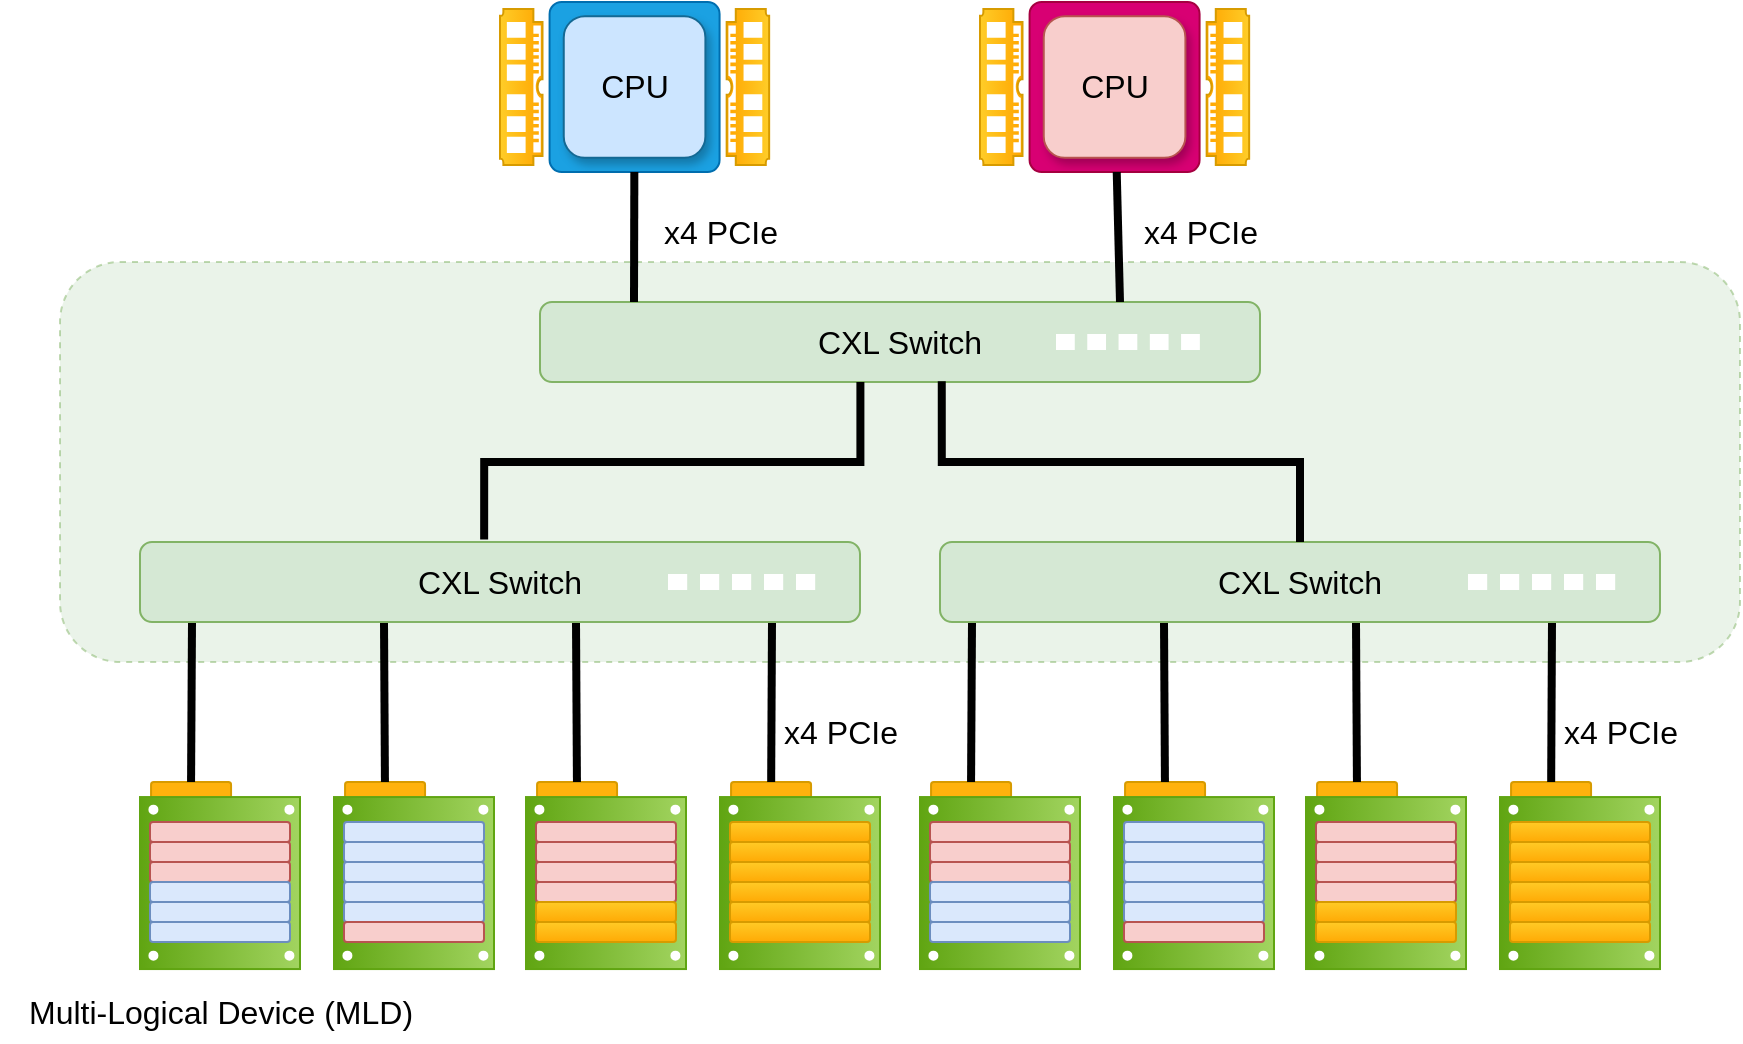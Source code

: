 <mxfile version="24.2.2" type="github">
  <diagram name="Page-1" id="A8W0ZlJkRZm1EOQpJBz_">
    <mxGraphModel dx="1209" dy="807" grid="1" gridSize="10" guides="1" tooltips="1" connect="1" arrows="1" fold="1" page="1" pageScale="1" pageWidth="850" pageHeight="1100" math="0" shadow="0">
      <root>
        <mxCell id="0" />
        <mxCell id="1" parent="0" />
        <mxCell id="VBqdkLWTMI1Qyz4IS_f9-249" value="" style="rounded=1;whiteSpace=wrap;html=1;fillColor=#d5e8d4;strokeColor=#82b366;opacity=50;dashed=1;fontSize=16;" vertex="1" parent="1">
          <mxGeometry x="120" y="220" width="840" height="200" as="geometry" />
        </mxCell>
        <mxCell id="uq200lhuQBNym-ZLv9r4-198" value="x4 PCIe" style="text;html=1;align=center;verticalAlign=middle;resizable=0;points=[];autosize=1;strokeColor=none;fillColor=none;fontFamily=Helvetica;fontSize=16;fontColor=default;labelBackgroundColor=default;" parent="1" vertex="1">
          <mxGeometry x="410.0" y="190" width="80" height="30" as="geometry" />
        </mxCell>
        <mxCell id="siB9gwOaP5ev9PkQdLU9-36" value="" style="group;fontSize=16;" parent="1" vertex="1" connectable="0">
          <mxGeometry x="360" y="240" width="360" height="40" as="geometry" />
        </mxCell>
        <mxCell id="siB9gwOaP5ev9PkQdLU9-27" value="CXL Switch" style="rounded=1;whiteSpace=wrap;html=1;fillColor=#d5e8d4;strokeColor=#82b366;fontSize=16;" parent="siB9gwOaP5ev9PkQdLU9-36" vertex="1">
          <mxGeometry width="360" height="40" as="geometry" />
        </mxCell>
        <mxCell id="siB9gwOaP5ev9PkQdLU9-28" value="" style="rounded=0;whiteSpace=wrap;html=1;strokeColor=none;fontSize=16;" parent="siB9gwOaP5ev9PkQdLU9-36" vertex="1">
          <mxGeometry x="258" y="16" width="9.382" height="8" as="geometry" />
        </mxCell>
        <mxCell id="siB9gwOaP5ev9PkQdLU9-32" value="" style="rounded=0;whiteSpace=wrap;html=1;strokeColor=none;fontSize=16;" parent="siB9gwOaP5ev9PkQdLU9-36" vertex="1">
          <mxGeometry x="273.636" y="16" width="9.382" height="8" as="geometry" />
        </mxCell>
        <mxCell id="siB9gwOaP5ev9PkQdLU9-33" value="" style="rounded=0;whiteSpace=wrap;html=1;strokeColor=none;fontSize=16;" parent="siB9gwOaP5ev9PkQdLU9-36" vertex="1">
          <mxGeometry x="289.273" y="16" width="9.382" height="8" as="geometry" />
        </mxCell>
        <mxCell id="siB9gwOaP5ev9PkQdLU9-34" value="" style="rounded=0;whiteSpace=wrap;html=1;strokeColor=none;fontSize=16;" parent="siB9gwOaP5ev9PkQdLU9-36" vertex="1">
          <mxGeometry x="304.909" y="16" width="9.382" height="8" as="geometry" />
        </mxCell>
        <mxCell id="siB9gwOaP5ev9PkQdLU9-35" value="" style="rounded=0;whiteSpace=wrap;html=1;strokeColor=none;fontSize=16;" parent="siB9gwOaP5ev9PkQdLU9-36" vertex="1">
          <mxGeometry x="320.545" y="16" width="9.382" height="8" as="geometry" />
        </mxCell>
        <mxCell id="siB9gwOaP5ev9PkQdLU9-102" value="" style="group;fontSize=16;" parent="1" vertex="1" connectable="0">
          <mxGeometry x="340" y="90" width="134.58" height="85" as="geometry" />
        </mxCell>
        <mxCell id="uq200lhuQBNym-ZLv9r4-11" value="" style="group;fillColor=default;gradientColor=none;strokeColor=none;fontSize=16;" parent="siB9gwOaP5ev9PkQdLU9-102" connectable="0" vertex="1">
          <mxGeometry x="24.791" width="84.998" height="85" as="geometry" />
        </mxCell>
        <mxCell id="uq200lhuQBNym-ZLv9r4-2" value="" style="rounded=1;whiteSpace=wrap;html=1;arcSize=7;fillColor=#1ba1e2;strokeColor=#006EAF;fontColor=#ffffff;fontSize=16;" parent="uq200lhuQBNym-ZLv9r4-11" vertex="1">
          <mxGeometry width="84.998" height="85" as="geometry" />
        </mxCell>
        <mxCell id="uq200lhuQBNym-ZLv9r4-3" value="CPU" style="rounded=1;whiteSpace=wrap;html=1;fillColor=#cce5ff;strokeColor=#146994;shadow=1;fontSize=16;" parent="uq200lhuQBNym-ZLv9r4-11" vertex="1">
          <mxGeometry x="7.083" y="7.083" width="70.832" height="70.833" as="geometry" />
        </mxCell>
        <mxCell id="uq200lhuQBNym-ZLv9r4-13" value="" style="pointerEvents=1;shadow=0;dashed=0;html=1;strokeColor=#d79b00;fillColor=#ffcd28;labelPosition=center;verticalLabelPosition=bottom;verticalAlign=top;align=center;outlineConnect=0;shape=mxgraph.veeam.ram;fillStyle=auto;direction=north;gradientColor=#ffa500;fontSize=16;" parent="siB9gwOaP5ev9PkQdLU9-102" vertex="1">
          <mxGeometry y="3.542" width="21.249" height="77.917" as="geometry" />
        </mxCell>
        <mxCell id="uq200lhuQBNym-ZLv9r4-48" value="" style="pointerEvents=1;shadow=0;dashed=0;html=1;strokeColor=#d79b00;fillColor=#ffcd28;labelPosition=center;verticalLabelPosition=bottom;verticalAlign=top;align=center;outlineConnect=0;shape=mxgraph.veeam.ram;fillStyle=auto;direction=south;gradientColor=#ffa500;flipV=1;fontSize=16;" parent="siB9gwOaP5ev9PkQdLU9-102" vertex="1">
          <mxGeometry x="113.331" y="3.542" width="21.249" height="77.917" as="geometry" />
        </mxCell>
        <mxCell id="siB9gwOaP5ev9PkQdLU9-103" value="x4 PCIe" style="text;html=1;align=center;verticalAlign=middle;resizable=0;points=[];autosize=1;strokeColor=none;fillColor=none;fontFamily=Helvetica;fontSize=16;fontColor=default;labelBackgroundColor=default;" parent="1" vertex="1">
          <mxGeometry x="650" y="190" width="80" height="30" as="geometry" />
        </mxCell>
        <mxCell id="siB9gwOaP5ev9PkQdLU9-106" value="" style="group;fontSize=16;" parent="1" vertex="1" connectable="0">
          <mxGeometry x="580" y="90" width="134.58" height="85" as="geometry" />
        </mxCell>
        <mxCell id="siB9gwOaP5ev9PkQdLU9-107" value="" style="group;fillColor=default;gradientColor=none;strokeColor=none;fontSize=16;" parent="siB9gwOaP5ev9PkQdLU9-106" connectable="0" vertex="1">
          <mxGeometry x="24.791" width="84.998" height="85" as="geometry" />
        </mxCell>
        <mxCell id="siB9gwOaP5ev9PkQdLU9-108" value="" style="rounded=1;whiteSpace=wrap;html=1;arcSize=7;fillColor=#d80073;strokeColor=#A50040;fontColor=#ffffff;fontSize=16;" parent="siB9gwOaP5ev9PkQdLU9-107" vertex="1">
          <mxGeometry width="84.998" height="85" as="geometry" />
        </mxCell>
        <mxCell id="siB9gwOaP5ev9PkQdLU9-109" value="CPU" style="rounded=1;whiteSpace=wrap;html=1;fillColor=#f8cecc;strokeColor=#b85450;shadow=1;fontSize=16;" parent="siB9gwOaP5ev9PkQdLU9-107" vertex="1">
          <mxGeometry x="7.083" y="7.083" width="70.832" height="70.833" as="geometry" />
        </mxCell>
        <mxCell id="siB9gwOaP5ev9PkQdLU9-110" value="" style="pointerEvents=1;shadow=0;dashed=0;html=1;strokeColor=#d79b00;fillColor=#ffcd28;labelPosition=center;verticalLabelPosition=bottom;verticalAlign=top;align=center;outlineConnect=0;shape=mxgraph.veeam.ram;fillStyle=auto;direction=north;gradientColor=#ffa500;fontSize=16;" parent="siB9gwOaP5ev9PkQdLU9-106" vertex="1">
          <mxGeometry y="3.542" width="21.249" height="77.917" as="geometry" />
        </mxCell>
        <mxCell id="siB9gwOaP5ev9PkQdLU9-111" value="" style="pointerEvents=1;shadow=0;dashed=0;html=1;strokeColor=#d79b00;fillColor=#ffcd28;labelPosition=center;verticalLabelPosition=bottom;verticalAlign=top;align=center;outlineConnect=0;shape=mxgraph.veeam.ram;fillStyle=auto;direction=south;gradientColor=#ffa500;flipV=1;fontSize=16;" parent="siB9gwOaP5ev9PkQdLU9-106" vertex="1">
          <mxGeometry x="113.331" y="3.542" width="21.249" height="77.917" as="geometry" />
        </mxCell>
        <mxCell id="j0kA9mQv0XeUaCMalJ7W-1" style="rounded=0;orthogonalLoop=1;jettySize=auto;html=1;endArrow=none;endFill=0;strokeWidth=4;fontSize=16;" parent="1" source="uq200lhuQBNym-ZLv9r4-2" edge="1">
          <mxGeometry relative="1" as="geometry">
            <mxPoint x="407" y="240" as="targetPoint" />
          </mxGeometry>
        </mxCell>
        <mxCell id="j0kA9mQv0XeUaCMalJ7W-2" style="rounded=0;orthogonalLoop=1;jettySize=auto;html=1;strokeColor=default;strokeWidth=4;align=center;verticalAlign=middle;fontFamily=Helvetica;fontSize=16;fontColor=default;labelBackgroundColor=default;endArrow=none;endFill=0;" parent="1" source="siB9gwOaP5ev9PkQdLU9-108" edge="1">
          <mxGeometry relative="1" as="geometry">
            <mxPoint x="650" y="240" as="targetPoint" />
          </mxGeometry>
        </mxCell>
        <mxCell id="VBqdkLWTMI1Qyz4IS_f9-118" value="" style="group;fontSize=16;" connectable="0" vertex="1" parent="1">
          <mxGeometry x="353.0" y="479.999" width="80" height="93.531" as="geometry" />
        </mxCell>
        <mxCell id="VBqdkLWTMI1Qyz4IS_f9-119" value="" style="rounded=1;whiteSpace=wrap;html=1;direction=south;fillColor=#ffb20d;arcSize=7;strokeColor=#d79b00;rotation=90;fontSize=16;" vertex="1" parent="VBqdkLWTMI1Qyz4IS_f9-118">
          <mxGeometry x="15.71" y="-10.179" width="19.641" height="40" as="geometry" />
        </mxCell>
        <mxCell id="VBqdkLWTMI1Qyz4IS_f9-120" value="" style="rounded=0;whiteSpace=wrap;html=1;strokeWidth=1;fillColor=#a2d460;strokeColor=#60a512;fontSize=16;gradientColor=#60a512;rotation=90;" vertex="1" parent="VBqdkLWTMI1Qyz4IS_f9-118">
          <mxGeometry x="-3.0" y="10.531" width="86" height="80" as="geometry" />
        </mxCell>
        <mxCell id="VBqdkLWTMI1Qyz4IS_f9-121" value="" style="ellipse;whiteSpace=wrap;html=1;aspect=fixed;strokeWidth=3;shadow=0;strokeColor=#ffffff;rotation=90;fontSize=16;" vertex="1" parent="VBqdkLWTMI1Qyz4IS_f9-118">
          <mxGeometry x="73.71" y="12.821" width="2" height="2" as="geometry" />
        </mxCell>
        <mxCell id="VBqdkLWTMI1Qyz4IS_f9-122" value="" style="ellipse;whiteSpace=wrap;html=1;aspect=fixed;strokeWidth=3;shadow=0;strokeColor=#ffffff;rotation=90;fontSize=16;" vertex="1" parent="VBqdkLWTMI1Qyz4IS_f9-118">
          <mxGeometry x="73.71" y="85.821" width="2" height="2" as="geometry" />
        </mxCell>
        <mxCell id="VBqdkLWTMI1Qyz4IS_f9-123" value="" style="ellipse;whiteSpace=wrap;html=1;aspect=fixed;strokeWidth=3;shadow=0;strokeColor=#ffffff;rotation=90;fontSize=16;" vertex="1" parent="VBqdkLWTMI1Qyz4IS_f9-118">
          <mxGeometry x="5.71" y="12.821" width="2" height="2" as="geometry" />
        </mxCell>
        <mxCell id="VBqdkLWTMI1Qyz4IS_f9-124" value="" style="ellipse;whiteSpace=wrap;html=1;aspect=fixed;strokeWidth=3;shadow=0;strokeColor=#ffffff;rotation=90;fontSize=16;" vertex="1" parent="VBqdkLWTMI1Qyz4IS_f9-118">
          <mxGeometry x="5.71" y="85.821" width="2" height="2" as="geometry" />
        </mxCell>
        <mxCell id="VBqdkLWTMI1Qyz4IS_f9-125" value="" style="rounded=1;whiteSpace=wrap;html=1;fillColor=#f8cecc;strokeColor=#b85450;fontSize=16;" vertex="1" parent="VBqdkLWTMI1Qyz4IS_f9-118">
          <mxGeometry x="5" y="20" width="70" height="10" as="geometry" />
        </mxCell>
        <mxCell id="VBqdkLWTMI1Qyz4IS_f9-126" value="" style="rounded=1;whiteSpace=wrap;html=1;fillColor=#f8cecc;strokeColor=#b85450;fontSize=16;" vertex="1" parent="VBqdkLWTMI1Qyz4IS_f9-118">
          <mxGeometry x="5" y="30" width="70" height="10" as="geometry" />
        </mxCell>
        <mxCell id="VBqdkLWTMI1Qyz4IS_f9-127" value="" style="rounded=1;whiteSpace=wrap;html=1;fillColor=#f8cecc;strokeColor=#b85450;fontSize=16;" vertex="1" parent="VBqdkLWTMI1Qyz4IS_f9-118">
          <mxGeometry x="5" y="40" width="70" height="10" as="geometry" />
        </mxCell>
        <mxCell id="VBqdkLWTMI1Qyz4IS_f9-128" value="" style="rounded=1;whiteSpace=wrap;html=1;fillColor=#f8cecc;strokeColor=#b85450;fontSize=16;" vertex="1" parent="VBqdkLWTMI1Qyz4IS_f9-118">
          <mxGeometry x="5" y="50" width="70" height="10" as="geometry" />
        </mxCell>
        <mxCell id="VBqdkLWTMI1Qyz4IS_f9-129" value="" style="rounded=1;whiteSpace=wrap;html=1;gradientColor=#ffaa05;fillColor=#ffcb26;strokeColor=#d79b00;fontSize=16;" vertex="1" parent="VBqdkLWTMI1Qyz4IS_f9-118">
          <mxGeometry x="5" y="60" width="70" height="10" as="geometry" />
        </mxCell>
        <mxCell id="VBqdkLWTMI1Qyz4IS_f9-130" value="" style="rounded=1;whiteSpace=wrap;html=1;gradientColor=#ffaa05;fillColor=#ffcb26;strokeColor=#d79b00;fontSize=16;" vertex="1" parent="VBqdkLWTMI1Qyz4IS_f9-118">
          <mxGeometry x="5" y="70" width="70" height="10" as="geometry" />
        </mxCell>
        <mxCell id="VBqdkLWTMI1Qyz4IS_f9-131" value="" style="group;fontSize=16;" connectable="0" vertex="1" parent="1">
          <mxGeometry x="450" y="479.999" width="80" height="93.531" as="geometry" />
        </mxCell>
        <mxCell id="VBqdkLWTMI1Qyz4IS_f9-132" value="" style="rounded=1;whiteSpace=wrap;html=1;direction=south;fillColor=#ffb20d;arcSize=7;strokeColor=#d79b00;rotation=90;fontSize=16;" vertex="1" parent="VBqdkLWTMI1Qyz4IS_f9-131">
          <mxGeometry x="15.71" y="-10.179" width="19.641" height="40" as="geometry" />
        </mxCell>
        <mxCell id="VBqdkLWTMI1Qyz4IS_f9-133" value="" style="rounded=0;whiteSpace=wrap;html=1;strokeWidth=1;fillColor=#a2d460;strokeColor=#60a512;fontSize=16;gradientColor=#60a512;rotation=90;" vertex="1" parent="VBqdkLWTMI1Qyz4IS_f9-131">
          <mxGeometry x="-3.0" y="10.531" width="86" height="80" as="geometry" />
        </mxCell>
        <mxCell id="VBqdkLWTMI1Qyz4IS_f9-134" value="" style="ellipse;whiteSpace=wrap;html=1;aspect=fixed;strokeWidth=3;shadow=0;strokeColor=#ffffff;rotation=90;fontSize=16;" vertex="1" parent="VBqdkLWTMI1Qyz4IS_f9-131">
          <mxGeometry x="73.71" y="12.821" width="2" height="2" as="geometry" />
        </mxCell>
        <mxCell id="VBqdkLWTMI1Qyz4IS_f9-135" value="" style="ellipse;whiteSpace=wrap;html=1;aspect=fixed;strokeWidth=3;shadow=0;strokeColor=#ffffff;rotation=90;fontSize=16;" vertex="1" parent="VBqdkLWTMI1Qyz4IS_f9-131">
          <mxGeometry x="73.71" y="85.821" width="2" height="2" as="geometry" />
        </mxCell>
        <mxCell id="VBqdkLWTMI1Qyz4IS_f9-136" value="" style="ellipse;whiteSpace=wrap;html=1;aspect=fixed;strokeWidth=3;shadow=0;strokeColor=#ffffff;rotation=90;fontSize=16;" vertex="1" parent="VBqdkLWTMI1Qyz4IS_f9-131">
          <mxGeometry x="5.71" y="12.821" width="2" height="2" as="geometry" />
        </mxCell>
        <mxCell id="VBqdkLWTMI1Qyz4IS_f9-137" value="" style="ellipse;whiteSpace=wrap;html=1;aspect=fixed;strokeWidth=3;shadow=0;strokeColor=#ffffff;rotation=90;fontSize=16;" vertex="1" parent="VBqdkLWTMI1Qyz4IS_f9-131">
          <mxGeometry x="5.71" y="85.821" width="2" height="2" as="geometry" />
        </mxCell>
        <mxCell id="VBqdkLWTMI1Qyz4IS_f9-138" value="" style="rounded=1;whiteSpace=wrap;html=1;gradientColor=#ffaa05;fillColor=#ffcb26;strokeColor=#d79b00;fontSize=16;" vertex="1" parent="VBqdkLWTMI1Qyz4IS_f9-131">
          <mxGeometry x="5" y="20" width="70" height="10" as="geometry" />
        </mxCell>
        <mxCell id="VBqdkLWTMI1Qyz4IS_f9-139" value="" style="rounded=1;whiteSpace=wrap;html=1;gradientColor=#ffaa05;fillColor=#ffcb26;strokeColor=#d79b00;fontSize=16;" vertex="1" parent="VBqdkLWTMI1Qyz4IS_f9-131">
          <mxGeometry x="5" y="30" width="70" height="10" as="geometry" />
        </mxCell>
        <mxCell id="VBqdkLWTMI1Qyz4IS_f9-140" value="" style="rounded=1;whiteSpace=wrap;html=1;gradientColor=#ffaa05;fillColor=#ffcb26;strokeColor=#d79b00;fontSize=16;" vertex="1" parent="VBqdkLWTMI1Qyz4IS_f9-131">
          <mxGeometry x="5" y="40" width="70" height="10" as="geometry" />
        </mxCell>
        <mxCell id="VBqdkLWTMI1Qyz4IS_f9-141" value="" style="rounded=1;whiteSpace=wrap;html=1;gradientColor=#ffaa05;fillColor=#ffcb26;strokeColor=#d79b00;fontSize=16;" vertex="1" parent="VBqdkLWTMI1Qyz4IS_f9-131">
          <mxGeometry x="5" y="50" width="70" height="10" as="geometry" />
        </mxCell>
        <mxCell id="VBqdkLWTMI1Qyz4IS_f9-142" value="" style="rounded=1;whiteSpace=wrap;html=1;gradientColor=#ffaa05;fillColor=#ffcb26;strokeColor=#d79b00;fontSize=16;" vertex="1" parent="VBqdkLWTMI1Qyz4IS_f9-131">
          <mxGeometry x="5" y="60" width="70" height="10" as="geometry" />
        </mxCell>
        <mxCell id="VBqdkLWTMI1Qyz4IS_f9-143" value="" style="rounded=1;whiteSpace=wrap;html=1;gradientColor=#ffaa05;fillColor=#ffcb26;strokeColor=#d79b00;fontSize=16;" vertex="1" parent="VBqdkLWTMI1Qyz4IS_f9-131">
          <mxGeometry x="5" y="70" width="70" height="10" as="geometry" />
        </mxCell>
        <mxCell id="VBqdkLWTMI1Qyz4IS_f9-144" value="" style="group;fontSize=16;" connectable="0" vertex="1" parent="1">
          <mxGeometry x="160.0" y="479.999" width="80" height="93.531" as="geometry" />
        </mxCell>
        <mxCell id="VBqdkLWTMI1Qyz4IS_f9-145" value="" style="rounded=1;whiteSpace=wrap;html=1;direction=south;fillColor=#ffb20d;arcSize=7;strokeColor=#d79b00;rotation=90;fontSize=16;" vertex="1" parent="VBqdkLWTMI1Qyz4IS_f9-144">
          <mxGeometry x="15.71" y="-10.179" width="19.641" height="40" as="geometry" />
        </mxCell>
        <mxCell id="VBqdkLWTMI1Qyz4IS_f9-146" value="" style="rounded=0;whiteSpace=wrap;html=1;strokeWidth=1;fillColor=#a2d460;strokeColor=#60a512;fontSize=16;gradientColor=#60a512;rotation=90;" vertex="1" parent="VBqdkLWTMI1Qyz4IS_f9-144">
          <mxGeometry x="-3.0" y="10.531" width="86" height="80" as="geometry" />
        </mxCell>
        <mxCell id="VBqdkLWTMI1Qyz4IS_f9-147" value="" style="ellipse;whiteSpace=wrap;html=1;aspect=fixed;strokeWidth=3;shadow=0;strokeColor=#ffffff;rotation=90;fontSize=16;" vertex="1" parent="VBqdkLWTMI1Qyz4IS_f9-144">
          <mxGeometry x="73.71" y="12.821" width="2" height="2" as="geometry" />
        </mxCell>
        <mxCell id="VBqdkLWTMI1Qyz4IS_f9-148" value="" style="ellipse;whiteSpace=wrap;html=1;aspect=fixed;strokeWidth=3;shadow=0;strokeColor=#ffffff;rotation=90;fontSize=16;" vertex="1" parent="VBqdkLWTMI1Qyz4IS_f9-144">
          <mxGeometry x="73.71" y="85.821" width="2" height="2" as="geometry" />
        </mxCell>
        <mxCell id="VBqdkLWTMI1Qyz4IS_f9-149" value="" style="ellipse;whiteSpace=wrap;html=1;aspect=fixed;strokeWidth=3;shadow=0;strokeColor=#ffffff;rotation=90;fontSize=16;" vertex="1" parent="VBqdkLWTMI1Qyz4IS_f9-144">
          <mxGeometry x="5.71" y="12.821" width="2" height="2" as="geometry" />
        </mxCell>
        <mxCell id="VBqdkLWTMI1Qyz4IS_f9-150" value="" style="ellipse;whiteSpace=wrap;html=1;aspect=fixed;strokeWidth=3;shadow=0;strokeColor=#ffffff;rotation=90;fontSize=16;" vertex="1" parent="VBqdkLWTMI1Qyz4IS_f9-144">
          <mxGeometry x="5.71" y="85.821" width="2" height="2" as="geometry" />
        </mxCell>
        <mxCell id="VBqdkLWTMI1Qyz4IS_f9-151" value="" style="rounded=1;whiteSpace=wrap;html=1;fillColor=#f8cecc;strokeColor=#b85450;fontSize=16;" vertex="1" parent="VBqdkLWTMI1Qyz4IS_f9-144">
          <mxGeometry x="5" y="20" width="70" height="10" as="geometry" />
        </mxCell>
        <mxCell id="VBqdkLWTMI1Qyz4IS_f9-152" value="" style="rounded=1;whiteSpace=wrap;html=1;fillColor=#f8cecc;strokeColor=#b85450;fontSize=16;" vertex="1" parent="VBqdkLWTMI1Qyz4IS_f9-144">
          <mxGeometry x="5" y="30" width="70" height="10" as="geometry" />
        </mxCell>
        <mxCell id="VBqdkLWTMI1Qyz4IS_f9-153" value="" style="rounded=1;whiteSpace=wrap;html=1;fillColor=#f8cecc;strokeColor=#b85450;fontSize=16;" vertex="1" parent="VBqdkLWTMI1Qyz4IS_f9-144">
          <mxGeometry x="5" y="40" width="70" height="10" as="geometry" />
        </mxCell>
        <mxCell id="VBqdkLWTMI1Qyz4IS_f9-154" value="" style="rounded=1;whiteSpace=wrap;html=1;fillColor=#dae8fc;strokeColor=#6c8ebf;fontSize=16;" vertex="1" parent="VBqdkLWTMI1Qyz4IS_f9-144">
          <mxGeometry x="5" y="50" width="70" height="10" as="geometry" />
        </mxCell>
        <mxCell id="VBqdkLWTMI1Qyz4IS_f9-155" value="" style="rounded=1;whiteSpace=wrap;html=1;fillColor=#dae8fc;strokeColor=#6c8ebf;fontSize=16;" vertex="1" parent="VBqdkLWTMI1Qyz4IS_f9-144">
          <mxGeometry x="5" y="60" width="70" height="10" as="geometry" />
        </mxCell>
        <mxCell id="VBqdkLWTMI1Qyz4IS_f9-156" value="" style="rounded=1;whiteSpace=wrap;html=1;fillColor=#dae8fc;strokeColor=#6c8ebf;fontSize=16;" vertex="1" parent="VBqdkLWTMI1Qyz4IS_f9-144">
          <mxGeometry x="5" y="70" width="70" height="10" as="geometry" />
        </mxCell>
        <mxCell id="VBqdkLWTMI1Qyz4IS_f9-157" value="Multi-Logical Device (MLD)" style="text;html=1;align=center;verticalAlign=middle;resizable=0;points=[];autosize=1;strokeColor=none;fillColor=none;fontFamily=Helvetica;fontSize=16;fontColor=default;labelBackgroundColor=default;" vertex="1" parent="1">
          <mxGeometry x="90.0" y="580" width="220" height="30" as="geometry" />
        </mxCell>
        <mxCell id="VBqdkLWTMI1Qyz4IS_f9-158" value="" style="group;fontSize=16;" connectable="0" vertex="1" parent="1">
          <mxGeometry x="257.0" y="479.999" width="80" height="93.531" as="geometry" />
        </mxCell>
        <mxCell id="VBqdkLWTMI1Qyz4IS_f9-159" value="" style="rounded=1;whiteSpace=wrap;html=1;direction=south;fillColor=#ffb20d;arcSize=7;strokeColor=#d79b00;rotation=90;fontSize=16;" vertex="1" parent="VBqdkLWTMI1Qyz4IS_f9-158">
          <mxGeometry x="15.71" y="-10.179" width="19.641" height="40" as="geometry" />
        </mxCell>
        <mxCell id="VBqdkLWTMI1Qyz4IS_f9-160" value="" style="rounded=0;whiteSpace=wrap;html=1;strokeWidth=1;fillColor=#a2d460;strokeColor=#60a512;fontSize=16;gradientColor=#60a512;rotation=90;" vertex="1" parent="VBqdkLWTMI1Qyz4IS_f9-158">
          <mxGeometry x="-3.0" y="10.531" width="86" height="80" as="geometry" />
        </mxCell>
        <mxCell id="VBqdkLWTMI1Qyz4IS_f9-161" value="" style="ellipse;whiteSpace=wrap;html=1;aspect=fixed;strokeWidth=3;shadow=0;strokeColor=#ffffff;rotation=90;fontSize=16;" vertex="1" parent="VBqdkLWTMI1Qyz4IS_f9-158">
          <mxGeometry x="73.71" y="12.821" width="2" height="2" as="geometry" />
        </mxCell>
        <mxCell id="VBqdkLWTMI1Qyz4IS_f9-162" value="" style="ellipse;whiteSpace=wrap;html=1;aspect=fixed;strokeWidth=3;shadow=0;strokeColor=#ffffff;rotation=90;fontSize=16;" vertex="1" parent="VBqdkLWTMI1Qyz4IS_f9-158">
          <mxGeometry x="73.71" y="85.821" width="2" height="2" as="geometry" />
        </mxCell>
        <mxCell id="VBqdkLWTMI1Qyz4IS_f9-163" value="" style="ellipse;whiteSpace=wrap;html=1;aspect=fixed;strokeWidth=3;shadow=0;strokeColor=#ffffff;rotation=90;fontSize=16;" vertex="1" parent="VBqdkLWTMI1Qyz4IS_f9-158">
          <mxGeometry x="5.71" y="12.821" width="2" height="2" as="geometry" />
        </mxCell>
        <mxCell id="VBqdkLWTMI1Qyz4IS_f9-164" value="" style="ellipse;whiteSpace=wrap;html=1;aspect=fixed;strokeWidth=3;shadow=0;strokeColor=#ffffff;rotation=90;fontSize=16;" vertex="1" parent="VBqdkLWTMI1Qyz4IS_f9-158">
          <mxGeometry x="5.71" y="85.821" width="2" height="2" as="geometry" />
        </mxCell>
        <mxCell id="VBqdkLWTMI1Qyz4IS_f9-165" value="" style="rounded=1;whiteSpace=wrap;html=1;fillColor=#dae8fc;strokeColor=#6c8ebf;fontSize=16;" vertex="1" parent="VBqdkLWTMI1Qyz4IS_f9-158">
          <mxGeometry x="5" y="20" width="70" height="10" as="geometry" />
        </mxCell>
        <mxCell id="VBqdkLWTMI1Qyz4IS_f9-166" value="" style="rounded=1;whiteSpace=wrap;html=1;fillColor=#dae8fc;strokeColor=#6c8ebf;fontSize=16;" vertex="1" parent="VBqdkLWTMI1Qyz4IS_f9-158">
          <mxGeometry x="5" y="30" width="70" height="10" as="geometry" />
        </mxCell>
        <mxCell id="VBqdkLWTMI1Qyz4IS_f9-167" value="" style="rounded=1;whiteSpace=wrap;html=1;fillColor=#dae8fc;strokeColor=#6c8ebf;fontSize=16;" vertex="1" parent="VBqdkLWTMI1Qyz4IS_f9-158">
          <mxGeometry x="5" y="40" width="70" height="10" as="geometry" />
        </mxCell>
        <mxCell id="VBqdkLWTMI1Qyz4IS_f9-168" value="" style="rounded=1;whiteSpace=wrap;html=1;fillColor=#dae8fc;strokeColor=#6c8ebf;fontSize=16;" vertex="1" parent="VBqdkLWTMI1Qyz4IS_f9-158">
          <mxGeometry x="5" y="50" width="70" height="10" as="geometry" />
        </mxCell>
        <mxCell id="VBqdkLWTMI1Qyz4IS_f9-169" value="" style="rounded=1;whiteSpace=wrap;html=1;fillColor=#dae8fc;strokeColor=#6c8ebf;fontSize=16;" vertex="1" parent="VBqdkLWTMI1Qyz4IS_f9-158">
          <mxGeometry x="5" y="60" width="70" height="10" as="geometry" />
        </mxCell>
        <mxCell id="VBqdkLWTMI1Qyz4IS_f9-170" value="" style="rounded=1;whiteSpace=wrap;html=1;fillColor=#f8cecc;strokeColor=#b85450;fontSize=16;" vertex="1" parent="VBqdkLWTMI1Qyz4IS_f9-158">
          <mxGeometry x="5" y="70" width="70" height="10" as="geometry" />
        </mxCell>
        <mxCell id="VBqdkLWTMI1Qyz4IS_f9-171" style="rounded=0;orthogonalLoop=1;jettySize=auto;html=1;entryX=0.5;entryY=1;entryDx=0;entryDy=0;strokeColor=default;strokeWidth=4;align=center;verticalAlign=middle;fontFamily=Helvetica;fontSize=16;fontColor=default;labelBackgroundColor=default;endArrow=none;endFill=0;exitX=0.176;exitY=0.995;exitDx=0;exitDy=0;exitPerimeter=0;" edge="1" parent="1" target="VBqdkLWTMI1Qyz4IS_f9-145">
          <mxGeometry relative="1" as="geometry">
            <mxPoint x="186" y="400" as="sourcePoint" />
          </mxGeometry>
        </mxCell>
        <mxCell id="VBqdkLWTMI1Qyz4IS_f9-172" style="rounded=0;orthogonalLoop=1;jettySize=auto;html=1;entryX=0.4;entryY=1;entryDx=0;entryDy=0;entryPerimeter=0;strokeColor=default;strokeWidth=4;align=center;verticalAlign=middle;fontFamily=Helvetica;fontSize=16;fontColor=default;labelBackgroundColor=default;endArrow=none;endFill=0;" edge="1" parent="1" source="VBqdkLWTMI1Qyz4IS_f9-159">
          <mxGeometry relative="1" as="geometry">
            <mxPoint x="282" y="400" as="targetPoint" />
          </mxGeometry>
        </mxCell>
        <mxCell id="VBqdkLWTMI1Qyz4IS_f9-173" style="rounded=0;orthogonalLoop=1;jettySize=auto;html=1;entryX=0.623;entryY=1;entryDx=0;entryDy=0;entryPerimeter=0;strokeColor=default;strokeWidth=4;align=center;verticalAlign=middle;fontFamily=Helvetica;fontSize=16;fontColor=default;labelBackgroundColor=default;endArrow=none;endFill=0;" edge="1" parent="1" source="VBqdkLWTMI1Qyz4IS_f9-119">
          <mxGeometry relative="1" as="geometry">
            <mxPoint x="378" y="400" as="targetPoint" />
          </mxGeometry>
        </mxCell>
        <mxCell id="VBqdkLWTMI1Qyz4IS_f9-174" style="rounded=0;orthogonalLoop=1;jettySize=auto;html=1;entryX=0.852;entryY=1;entryDx=0;entryDy=0;entryPerimeter=0;strokeColor=default;strokeWidth=4;align=center;verticalAlign=middle;fontFamily=Helvetica;fontSize=16;fontColor=default;labelBackgroundColor=default;endArrow=none;endFill=0;" edge="1" parent="1" source="VBqdkLWTMI1Qyz4IS_f9-132">
          <mxGeometry relative="1" as="geometry">
            <mxPoint x="476" y="400" as="targetPoint" />
          </mxGeometry>
        </mxCell>
        <mxCell id="VBqdkLWTMI1Qyz4IS_f9-175" value="x4 PCIe" style="text;html=1;align=center;verticalAlign=middle;resizable=0;points=[];autosize=1;strokeColor=none;fillColor=none;fontFamily=Helvetica;fontSize=16;fontColor=default;labelBackgroundColor=default;" vertex="1" parent="1">
          <mxGeometry x="470" y="440" width="80" height="30" as="geometry" />
        </mxCell>
        <mxCell id="VBqdkLWTMI1Qyz4IS_f9-176" value="" style="group;fontSize=16;" vertex="1" connectable="0" parent="1">
          <mxGeometry x="160" y="360" width="360" height="40" as="geometry" />
        </mxCell>
        <mxCell id="VBqdkLWTMI1Qyz4IS_f9-177" value="CXL Switch" style="rounded=1;whiteSpace=wrap;html=1;fillColor=#d5e8d4;strokeColor=#82b366;fontSize=16;" vertex="1" parent="VBqdkLWTMI1Qyz4IS_f9-176">
          <mxGeometry width="360" height="40" as="geometry" />
        </mxCell>
        <mxCell id="VBqdkLWTMI1Qyz4IS_f9-178" value="" style="rounded=0;whiteSpace=wrap;html=1;strokeColor=none;fontSize=16;" vertex="1" parent="VBqdkLWTMI1Qyz4IS_f9-176">
          <mxGeometry x="264.0" y="16" width="9.6" height="8" as="geometry" />
        </mxCell>
        <mxCell id="VBqdkLWTMI1Qyz4IS_f9-179" value="" style="rounded=0;whiteSpace=wrap;html=1;strokeColor=none;fontSize=16;" vertex="1" parent="VBqdkLWTMI1Qyz4IS_f9-176">
          <mxGeometry x="280.0" y="16" width="9.6" height="8" as="geometry" />
        </mxCell>
        <mxCell id="VBqdkLWTMI1Qyz4IS_f9-180" value="" style="rounded=0;whiteSpace=wrap;html=1;strokeColor=none;fontSize=16;" vertex="1" parent="VBqdkLWTMI1Qyz4IS_f9-176">
          <mxGeometry x="296" y="16" width="9.6" height="8" as="geometry" />
        </mxCell>
        <mxCell id="VBqdkLWTMI1Qyz4IS_f9-181" value="" style="rounded=0;whiteSpace=wrap;html=1;strokeColor=none;fontSize=16;" vertex="1" parent="VBqdkLWTMI1Qyz4IS_f9-176">
          <mxGeometry x="312.0" y="16" width="9.6" height="8" as="geometry" />
        </mxCell>
        <mxCell id="VBqdkLWTMI1Qyz4IS_f9-182" value="" style="rounded=0;whiteSpace=wrap;html=1;strokeColor=none;fontSize=16;" vertex="1" parent="VBqdkLWTMI1Qyz4IS_f9-176">
          <mxGeometry x="328.0" y="16" width="9.6" height="8" as="geometry" />
        </mxCell>
        <mxCell id="VBqdkLWTMI1Qyz4IS_f9-183" style="rounded=0;orthogonalLoop=1;jettySize=auto;html=1;endArrow=none;endFill=0;strokeWidth=4;entryX=0.478;entryY=-0.031;entryDx=0;entryDy=0;entryPerimeter=0;edgeStyle=orthogonalEdgeStyle;exitX=0.445;exitY=1.001;exitDx=0;exitDy=0;exitPerimeter=0;fontSize=16;" edge="1" parent="1" source="siB9gwOaP5ev9PkQdLU9-27" target="VBqdkLWTMI1Qyz4IS_f9-177">
          <mxGeometry relative="1" as="geometry">
            <mxPoint x="540" y="345" as="targetPoint" />
            <mxPoint x="540" y="280" as="sourcePoint" />
          </mxGeometry>
        </mxCell>
        <mxCell id="VBqdkLWTMI1Qyz4IS_f9-184" value="" style="group;fontSize=16;" connectable="0" vertex="1" parent="1">
          <mxGeometry x="743" y="479.999" width="80" height="93.531" as="geometry" />
        </mxCell>
        <mxCell id="VBqdkLWTMI1Qyz4IS_f9-185" value="" style="rounded=1;whiteSpace=wrap;html=1;direction=south;fillColor=#ffb20d;arcSize=7;strokeColor=#d79b00;rotation=90;fontSize=16;" vertex="1" parent="VBqdkLWTMI1Qyz4IS_f9-184">
          <mxGeometry x="15.71" y="-10.179" width="19.641" height="40" as="geometry" />
        </mxCell>
        <mxCell id="VBqdkLWTMI1Qyz4IS_f9-186" value="" style="rounded=0;whiteSpace=wrap;html=1;strokeWidth=1;fillColor=#a2d460;strokeColor=#60a512;fontSize=16;gradientColor=#60a512;rotation=90;" vertex="1" parent="VBqdkLWTMI1Qyz4IS_f9-184">
          <mxGeometry x="-3.0" y="10.531" width="86" height="80" as="geometry" />
        </mxCell>
        <mxCell id="VBqdkLWTMI1Qyz4IS_f9-187" value="" style="ellipse;whiteSpace=wrap;html=1;aspect=fixed;strokeWidth=3;shadow=0;strokeColor=#ffffff;rotation=90;fontSize=16;" vertex="1" parent="VBqdkLWTMI1Qyz4IS_f9-184">
          <mxGeometry x="73.71" y="12.821" width="2" height="2" as="geometry" />
        </mxCell>
        <mxCell id="VBqdkLWTMI1Qyz4IS_f9-188" value="" style="ellipse;whiteSpace=wrap;html=1;aspect=fixed;strokeWidth=3;shadow=0;strokeColor=#ffffff;rotation=90;fontSize=16;" vertex="1" parent="VBqdkLWTMI1Qyz4IS_f9-184">
          <mxGeometry x="73.71" y="85.821" width="2" height="2" as="geometry" />
        </mxCell>
        <mxCell id="VBqdkLWTMI1Qyz4IS_f9-189" value="" style="ellipse;whiteSpace=wrap;html=1;aspect=fixed;strokeWidth=3;shadow=0;strokeColor=#ffffff;rotation=90;fontSize=16;" vertex="1" parent="VBqdkLWTMI1Qyz4IS_f9-184">
          <mxGeometry x="5.71" y="12.821" width="2" height="2" as="geometry" />
        </mxCell>
        <mxCell id="VBqdkLWTMI1Qyz4IS_f9-190" value="" style="ellipse;whiteSpace=wrap;html=1;aspect=fixed;strokeWidth=3;shadow=0;strokeColor=#ffffff;rotation=90;fontSize=16;" vertex="1" parent="VBqdkLWTMI1Qyz4IS_f9-184">
          <mxGeometry x="5.71" y="85.821" width="2" height="2" as="geometry" />
        </mxCell>
        <mxCell id="VBqdkLWTMI1Qyz4IS_f9-191" value="" style="rounded=1;whiteSpace=wrap;html=1;fillColor=#f8cecc;strokeColor=#b85450;fontSize=16;" vertex="1" parent="VBqdkLWTMI1Qyz4IS_f9-184">
          <mxGeometry x="5" y="20" width="70" height="10" as="geometry" />
        </mxCell>
        <mxCell id="VBqdkLWTMI1Qyz4IS_f9-192" value="" style="rounded=1;whiteSpace=wrap;html=1;fillColor=#f8cecc;strokeColor=#b85450;fontSize=16;" vertex="1" parent="VBqdkLWTMI1Qyz4IS_f9-184">
          <mxGeometry x="5" y="30" width="70" height="10" as="geometry" />
        </mxCell>
        <mxCell id="VBqdkLWTMI1Qyz4IS_f9-193" value="" style="rounded=1;whiteSpace=wrap;html=1;fillColor=#f8cecc;strokeColor=#b85450;fontSize=16;" vertex="1" parent="VBqdkLWTMI1Qyz4IS_f9-184">
          <mxGeometry x="5" y="40" width="70" height="10" as="geometry" />
        </mxCell>
        <mxCell id="VBqdkLWTMI1Qyz4IS_f9-194" value="" style="rounded=1;whiteSpace=wrap;html=1;fillColor=#f8cecc;strokeColor=#b85450;fontSize=16;" vertex="1" parent="VBqdkLWTMI1Qyz4IS_f9-184">
          <mxGeometry x="5" y="50" width="70" height="10" as="geometry" />
        </mxCell>
        <mxCell id="VBqdkLWTMI1Qyz4IS_f9-195" value="" style="rounded=1;whiteSpace=wrap;html=1;gradientColor=#ffaa05;fillColor=#ffcb26;strokeColor=#d79b00;fontSize=16;" vertex="1" parent="VBqdkLWTMI1Qyz4IS_f9-184">
          <mxGeometry x="5" y="60" width="70" height="10" as="geometry" />
        </mxCell>
        <mxCell id="VBqdkLWTMI1Qyz4IS_f9-196" value="" style="rounded=1;whiteSpace=wrap;html=1;gradientColor=#ffaa05;fillColor=#ffcb26;strokeColor=#d79b00;fontSize=16;" vertex="1" parent="VBqdkLWTMI1Qyz4IS_f9-184">
          <mxGeometry x="5" y="70" width="70" height="10" as="geometry" />
        </mxCell>
        <mxCell id="VBqdkLWTMI1Qyz4IS_f9-197" value="" style="group;fontSize=16;" connectable="0" vertex="1" parent="1">
          <mxGeometry x="840" y="479.999" width="80" height="93.531" as="geometry" />
        </mxCell>
        <mxCell id="VBqdkLWTMI1Qyz4IS_f9-198" value="" style="rounded=1;whiteSpace=wrap;html=1;direction=south;fillColor=#ffb20d;arcSize=7;strokeColor=#d79b00;rotation=90;fontSize=16;" vertex="1" parent="VBqdkLWTMI1Qyz4IS_f9-197">
          <mxGeometry x="15.71" y="-10.179" width="19.641" height="40" as="geometry" />
        </mxCell>
        <mxCell id="VBqdkLWTMI1Qyz4IS_f9-199" value="" style="rounded=0;whiteSpace=wrap;html=1;strokeWidth=1;fillColor=#a2d460;strokeColor=#60a512;fontSize=16;gradientColor=#60a512;rotation=90;" vertex="1" parent="VBqdkLWTMI1Qyz4IS_f9-197">
          <mxGeometry x="-3.0" y="10.531" width="86" height="80" as="geometry" />
        </mxCell>
        <mxCell id="VBqdkLWTMI1Qyz4IS_f9-200" value="" style="ellipse;whiteSpace=wrap;html=1;aspect=fixed;strokeWidth=3;shadow=0;strokeColor=#ffffff;rotation=90;fontSize=16;" vertex="1" parent="VBqdkLWTMI1Qyz4IS_f9-197">
          <mxGeometry x="73.71" y="12.821" width="2" height="2" as="geometry" />
        </mxCell>
        <mxCell id="VBqdkLWTMI1Qyz4IS_f9-201" value="" style="ellipse;whiteSpace=wrap;html=1;aspect=fixed;strokeWidth=3;shadow=0;strokeColor=#ffffff;rotation=90;fontSize=16;" vertex="1" parent="VBqdkLWTMI1Qyz4IS_f9-197">
          <mxGeometry x="73.71" y="85.821" width="2" height="2" as="geometry" />
        </mxCell>
        <mxCell id="VBqdkLWTMI1Qyz4IS_f9-202" value="" style="ellipse;whiteSpace=wrap;html=1;aspect=fixed;strokeWidth=3;shadow=0;strokeColor=#ffffff;rotation=90;fontSize=16;" vertex="1" parent="VBqdkLWTMI1Qyz4IS_f9-197">
          <mxGeometry x="5.71" y="12.821" width="2" height="2" as="geometry" />
        </mxCell>
        <mxCell id="VBqdkLWTMI1Qyz4IS_f9-203" value="" style="ellipse;whiteSpace=wrap;html=1;aspect=fixed;strokeWidth=3;shadow=0;strokeColor=#ffffff;rotation=90;fontSize=16;" vertex="1" parent="VBqdkLWTMI1Qyz4IS_f9-197">
          <mxGeometry x="5.71" y="85.821" width="2" height="2" as="geometry" />
        </mxCell>
        <mxCell id="VBqdkLWTMI1Qyz4IS_f9-204" value="" style="rounded=1;whiteSpace=wrap;html=1;gradientColor=#ffaa05;fillColor=#ffcb26;strokeColor=#d79b00;fontSize=16;" vertex="1" parent="VBqdkLWTMI1Qyz4IS_f9-197">
          <mxGeometry x="5" y="20" width="70" height="10" as="geometry" />
        </mxCell>
        <mxCell id="VBqdkLWTMI1Qyz4IS_f9-205" value="" style="rounded=1;whiteSpace=wrap;html=1;gradientColor=#ffaa05;fillColor=#ffcb26;strokeColor=#d79b00;fontSize=16;" vertex="1" parent="VBqdkLWTMI1Qyz4IS_f9-197">
          <mxGeometry x="5" y="30" width="70" height="10" as="geometry" />
        </mxCell>
        <mxCell id="VBqdkLWTMI1Qyz4IS_f9-206" value="" style="rounded=1;whiteSpace=wrap;html=1;gradientColor=#ffaa05;fillColor=#ffcb26;strokeColor=#d79b00;fontSize=16;" vertex="1" parent="VBqdkLWTMI1Qyz4IS_f9-197">
          <mxGeometry x="5" y="40" width="70" height="10" as="geometry" />
        </mxCell>
        <mxCell id="VBqdkLWTMI1Qyz4IS_f9-207" value="" style="rounded=1;whiteSpace=wrap;html=1;gradientColor=#ffaa05;fillColor=#ffcb26;strokeColor=#d79b00;fontSize=16;" vertex="1" parent="VBqdkLWTMI1Qyz4IS_f9-197">
          <mxGeometry x="5" y="50" width="70" height="10" as="geometry" />
        </mxCell>
        <mxCell id="VBqdkLWTMI1Qyz4IS_f9-208" value="" style="rounded=1;whiteSpace=wrap;html=1;gradientColor=#ffaa05;fillColor=#ffcb26;strokeColor=#d79b00;fontSize=16;" vertex="1" parent="VBqdkLWTMI1Qyz4IS_f9-197">
          <mxGeometry x="5" y="60" width="70" height="10" as="geometry" />
        </mxCell>
        <mxCell id="VBqdkLWTMI1Qyz4IS_f9-209" value="" style="rounded=1;whiteSpace=wrap;html=1;gradientColor=#ffaa05;fillColor=#ffcb26;strokeColor=#d79b00;fontSize=16;" vertex="1" parent="VBqdkLWTMI1Qyz4IS_f9-197">
          <mxGeometry x="5" y="70" width="70" height="10" as="geometry" />
        </mxCell>
        <mxCell id="VBqdkLWTMI1Qyz4IS_f9-210" value="" style="group;fontSize=16;" connectable="0" vertex="1" parent="1">
          <mxGeometry x="550" y="479.999" width="80" height="93.531" as="geometry" />
        </mxCell>
        <mxCell id="VBqdkLWTMI1Qyz4IS_f9-211" value="" style="rounded=1;whiteSpace=wrap;html=1;direction=south;fillColor=#ffb20d;arcSize=7;strokeColor=#d79b00;rotation=90;fontSize=16;" vertex="1" parent="VBqdkLWTMI1Qyz4IS_f9-210">
          <mxGeometry x="15.71" y="-10.179" width="19.641" height="40" as="geometry" />
        </mxCell>
        <mxCell id="VBqdkLWTMI1Qyz4IS_f9-212" value="" style="rounded=0;whiteSpace=wrap;html=1;strokeWidth=1;fillColor=#a2d460;strokeColor=#60a512;fontSize=16;gradientColor=#60a512;rotation=90;" vertex="1" parent="VBqdkLWTMI1Qyz4IS_f9-210">
          <mxGeometry x="-3.0" y="10.531" width="86" height="80" as="geometry" />
        </mxCell>
        <mxCell id="VBqdkLWTMI1Qyz4IS_f9-213" value="" style="ellipse;whiteSpace=wrap;html=1;aspect=fixed;strokeWidth=3;shadow=0;strokeColor=#ffffff;rotation=90;fontSize=16;" vertex="1" parent="VBqdkLWTMI1Qyz4IS_f9-210">
          <mxGeometry x="73.71" y="12.821" width="2" height="2" as="geometry" />
        </mxCell>
        <mxCell id="VBqdkLWTMI1Qyz4IS_f9-214" value="" style="ellipse;whiteSpace=wrap;html=1;aspect=fixed;strokeWidth=3;shadow=0;strokeColor=#ffffff;rotation=90;fontSize=16;" vertex="1" parent="VBqdkLWTMI1Qyz4IS_f9-210">
          <mxGeometry x="73.71" y="85.821" width="2" height="2" as="geometry" />
        </mxCell>
        <mxCell id="VBqdkLWTMI1Qyz4IS_f9-215" value="" style="ellipse;whiteSpace=wrap;html=1;aspect=fixed;strokeWidth=3;shadow=0;strokeColor=#ffffff;rotation=90;fontSize=16;" vertex="1" parent="VBqdkLWTMI1Qyz4IS_f9-210">
          <mxGeometry x="5.71" y="12.821" width="2" height="2" as="geometry" />
        </mxCell>
        <mxCell id="VBqdkLWTMI1Qyz4IS_f9-216" value="" style="ellipse;whiteSpace=wrap;html=1;aspect=fixed;strokeWidth=3;shadow=0;strokeColor=#ffffff;rotation=90;fontSize=16;" vertex="1" parent="VBqdkLWTMI1Qyz4IS_f9-210">
          <mxGeometry x="5.71" y="85.821" width="2" height="2" as="geometry" />
        </mxCell>
        <mxCell id="VBqdkLWTMI1Qyz4IS_f9-217" value="" style="rounded=1;whiteSpace=wrap;html=1;fillColor=#f8cecc;strokeColor=#b85450;fontSize=16;" vertex="1" parent="VBqdkLWTMI1Qyz4IS_f9-210">
          <mxGeometry x="5" y="20" width="70" height="10" as="geometry" />
        </mxCell>
        <mxCell id="VBqdkLWTMI1Qyz4IS_f9-218" value="" style="rounded=1;whiteSpace=wrap;html=1;fillColor=#f8cecc;strokeColor=#b85450;fontSize=16;" vertex="1" parent="VBqdkLWTMI1Qyz4IS_f9-210">
          <mxGeometry x="5" y="30" width="70" height="10" as="geometry" />
        </mxCell>
        <mxCell id="VBqdkLWTMI1Qyz4IS_f9-219" value="" style="rounded=1;whiteSpace=wrap;html=1;fillColor=#f8cecc;strokeColor=#b85450;fontSize=16;" vertex="1" parent="VBqdkLWTMI1Qyz4IS_f9-210">
          <mxGeometry x="5" y="40" width="70" height="10" as="geometry" />
        </mxCell>
        <mxCell id="VBqdkLWTMI1Qyz4IS_f9-220" value="" style="rounded=1;whiteSpace=wrap;html=1;fillColor=#dae8fc;strokeColor=#6c8ebf;fontSize=16;" vertex="1" parent="VBqdkLWTMI1Qyz4IS_f9-210">
          <mxGeometry x="5" y="50" width="70" height="10" as="geometry" />
        </mxCell>
        <mxCell id="VBqdkLWTMI1Qyz4IS_f9-221" value="" style="rounded=1;whiteSpace=wrap;html=1;fillColor=#dae8fc;strokeColor=#6c8ebf;fontSize=16;" vertex="1" parent="VBqdkLWTMI1Qyz4IS_f9-210">
          <mxGeometry x="5" y="60" width="70" height="10" as="geometry" />
        </mxCell>
        <mxCell id="VBqdkLWTMI1Qyz4IS_f9-222" value="" style="rounded=1;whiteSpace=wrap;html=1;fillColor=#dae8fc;strokeColor=#6c8ebf;fontSize=16;" vertex="1" parent="VBqdkLWTMI1Qyz4IS_f9-210">
          <mxGeometry x="5" y="70" width="70" height="10" as="geometry" />
        </mxCell>
        <mxCell id="VBqdkLWTMI1Qyz4IS_f9-223" value="" style="group;fontSize=16;" connectable="0" vertex="1" parent="1">
          <mxGeometry x="647" y="479.999" width="80" height="93.531" as="geometry" />
        </mxCell>
        <mxCell id="VBqdkLWTMI1Qyz4IS_f9-224" value="" style="rounded=1;whiteSpace=wrap;html=1;direction=south;fillColor=#ffb20d;arcSize=7;strokeColor=#d79b00;rotation=90;fontSize=16;" vertex="1" parent="VBqdkLWTMI1Qyz4IS_f9-223">
          <mxGeometry x="15.71" y="-10.179" width="19.641" height="40" as="geometry" />
        </mxCell>
        <mxCell id="VBqdkLWTMI1Qyz4IS_f9-225" value="" style="rounded=0;whiteSpace=wrap;html=1;strokeWidth=1;fillColor=#a2d460;strokeColor=#60a512;fontSize=16;gradientColor=#60a512;rotation=90;" vertex="1" parent="VBqdkLWTMI1Qyz4IS_f9-223">
          <mxGeometry x="-3.0" y="10.531" width="86" height="80" as="geometry" />
        </mxCell>
        <mxCell id="VBqdkLWTMI1Qyz4IS_f9-226" value="" style="ellipse;whiteSpace=wrap;html=1;aspect=fixed;strokeWidth=3;shadow=0;strokeColor=#ffffff;rotation=90;fontSize=16;" vertex="1" parent="VBqdkLWTMI1Qyz4IS_f9-223">
          <mxGeometry x="73.71" y="12.821" width="2" height="2" as="geometry" />
        </mxCell>
        <mxCell id="VBqdkLWTMI1Qyz4IS_f9-227" value="" style="ellipse;whiteSpace=wrap;html=1;aspect=fixed;strokeWidth=3;shadow=0;strokeColor=#ffffff;rotation=90;fontSize=16;" vertex="1" parent="VBqdkLWTMI1Qyz4IS_f9-223">
          <mxGeometry x="73.71" y="85.821" width="2" height="2" as="geometry" />
        </mxCell>
        <mxCell id="VBqdkLWTMI1Qyz4IS_f9-228" value="" style="ellipse;whiteSpace=wrap;html=1;aspect=fixed;strokeWidth=3;shadow=0;strokeColor=#ffffff;rotation=90;fontSize=16;" vertex="1" parent="VBqdkLWTMI1Qyz4IS_f9-223">
          <mxGeometry x="5.71" y="12.821" width="2" height="2" as="geometry" />
        </mxCell>
        <mxCell id="VBqdkLWTMI1Qyz4IS_f9-229" value="" style="ellipse;whiteSpace=wrap;html=1;aspect=fixed;strokeWidth=3;shadow=0;strokeColor=#ffffff;rotation=90;fontSize=16;" vertex="1" parent="VBqdkLWTMI1Qyz4IS_f9-223">
          <mxGeometry x="5.71" y="85.821" width="2" height="2" as="geometry" />
        </mxCell>
        <mxCell id="VBqdkLWTMI1Qyz4IS_f9-230" value="" style="rounded=1;whiteSpace=wrap;html=1;fillColor=#dae8fc;strokeColor=#6c8ebf;fontSize=16;" vertex="1" parent="VBqdkLWTMI1Qyz4IS_f9-223">
          <mxGeometry x="5" y="20" width="70" height="10" as="geometry" />
        </mxCell>
        <mxCell id="VBqdkLWTMI1Qyz4IS_f9-231" value="" style="rounded=1;whiteSpace=wrap;html=1;fillColor=#dae8fc;strokeColor=#6c8ebf;fontSize=16;" vertex="1" parent="VBqdkLWTMI1Qyz4IS_f9-223">
          <mxGeometry x="5" y="30" width="70" height="10" as="geometry" />
        </mxCell>
        <mxCell id="VBqdkLWTMI1Qyz4IS_f9-232" value="" style="rounded=1;whiteSpace=wrap;html=1;fillColor=#dae8fc;strokeColor=#6c8ebf;fontSize=16;" vertex="1" parent="VBqdkLWTMI1Qyz4IS_f9-223">
          <mxGeometry x="5" y="40" width="70" height="10" as="geometry" />
        </mxCell>
        <mxCell id="VBqdkLWTMI1Qyz4IS_f9-233" value="" style="rounded=1;whiteSpace=wrap;html=1;fillColor=#dae8fc;strokeColor=#6c8ebf;fontSize=16;" vertex="1" parent="VBqdkLWTMI1Qyz4IS_f9-223">
          <mxGeometry x="5" y="50" width="70" height="10" as="geometry" />
        </mxCell>
        <mxCell id="VBqdkLWTMI1Qyz4IS_f9-234" value="" style="rounded=1;whiteSpace=wrap;html=1;fillColor=#dae8fc;strokeColor=#6c8ebf;fontSize=16;" vertex="1" parent="VBqdkLWTMI1Qyz4IS_f9-223">
          <mxGeometry x="5" y="60" width="70" height="10" as="geometry" />
        </mxCell>
        <mxCell id="VBqdkLWTMI1Qyz4IS_f9-235" value="" style="rounded=1;whiteSpace=wrap;html=1;fillColor=#f8cecc;strokeColor=#b85450;fontSize=16;" vertex="1" parent="VBqdkLWTMI1Qyz4IS_f9-223">
          <mxGeometry x="5" y="70" width="70" height="10" as="geometry" />
        </mxCell>
        <mxCell id="VBqdkLWTMI1Qyz4IS_f9-236" style="rounded=0;orthogonalLoop=1;jettySize=auto;html=1;entryX=0.5;entryY=1;entryDx=0;entryDy=0;strokeColor=default;strokeWidth=4;align=center;verticalAlign=middle;fontFamily=Helvetica;fontSize=16;fontColor=default;labelBackgroundColor=default;endArrow=none;endFill=0;exitX=0.176;exitY=0.995;exitDx=0;exitDy=0;exitPerimeter=0;" edge="1" parent="1" target="VBqdkLWTMI1Qyz4IS_f9-211">
          <mxGeometry relative="1" as="geometry">
            <mxPoint x="576" y="400" as="sourcePoint" />
          </mxGeometry>
        </mxCell>
        <mxCell id="VBqdkLWTMI1Qyz4IS_f9-237" style="rounded=0;orthogonalLoop=1;jettySize=auto;html=1;entryX=0.4;entryY=1;entryDx=0;entryDy=0;entryPerimeter=0;strokeColor=default;strokeWidth=4;align=center;verticalAlign=middle;fontFamily=Helvetica;fontSize=16;fontColor=default;labelBackgroundColor=default;endArrow=none;endFill=0;" edge="1" parent="1" source="VBqdkLWTMI1Qyz4IS_f9-224">
          <mxGeometry relative="1" as="geometry">
            <mxPoint x="672" y="400" as="targetPoint" />
          </mxGeometry>
        </mxCell>
        <mxCell id="VBqdkLWTMI1Qyz4IS_f9-238" style="rounded=0;orthogonalLoop=1;jettySize=auto;html=1;entryX=0.623;entryY=1;entryDx=0;entryDy=0;entryPerimeter=0;strokeColor=default;strokeWidth=4;align=center;verticalAlign=middle;fontFamily=Helvetica;fontSize=16;fontColor=default;labelBackgroundColor=default;endArrow=none;endFill=0;" edge="1" parent="1" source="VBqdkLWTMI1Qyz4IS_f9-185">
          <mxGeometry relative="1" as="geometry">
            <mxPoint x="768" y="400" as="targetPoint" />
          </mxGeometry>
        </mxCell>
        <mxCell id="VBqdkLWTMI1Qyz4IS_f9-239" style="rounded=0;orthogonalLoop=1;jettySize=auto;html=1;entryX=0.852;entryY=1;entryDx=0;entryDy=0;entryPerimeter=0;strokeColor=default;strokeWidth=4;align=center;verticalAlign=middle;fontFamily=Helvetica;fontSize=16;fontColor=default;labelBackgroundColor=default;endArrow=none;endFill=0;" edge="1" parent="1" source="VBqdkLWTMI1Qyz4IS_f9-198">
          <mxGeometry relative="1" as="geometry">
            <mxPoint x="866" y="400" as="targetPoint" />
          </mxGeometry>
        </mxCell>
        <mxCell id="VBqdkLWTMI1Qyz4IS_f9-240" value="x4 PCIe" style="text;html=1;align=center;verticalAlign=middle;resizable=0;points=[];autosize=1;strokeColor=none;fillColor=none;fontFamily=Helvetica;fontSize=16;fontColor=default;labelBackgroundColor=default;" vertex="1" parent="1">
          <mxGeometry x="860" y="440" width="80" height="30" as="geometry" />
        </mxCell>
        <mxCell id="VBqdkLWTMI1Qyz4IS_f9-241" value="" style="group;fontSize=16;" vertex="1" connectable="0" parent="1">
          <mxGeometry x="560" y="360" width="360" height="40" as="geometry" />
        </mxCell>
        <mxCell id="VBqdkLWTMI1Qyz4IS_f9-242" value="CXL Switch" style="rounded=1;whiteSpace=wrap;html=1;fillColor=#d5e8d4;strokeColor=#82b366;fontSize=16;" vertex="1" parent="VBqdkLWTMI1Qyz4IS_f9-241">
          <mxGeometry width="360" height="40" as="geometry" />
        </mxCell>
        <mxCell id="VBqdkLWTMI1Qyz4IS_f9-243" value="" style="rounded=0;whiteSpace=wrap;html=1;strokeColor=none;fontSize=16;" vertex="1" parent="VBqdkLWTMI1Qyz4IS_f9-241">
          <mxGeometry x="264.0" y="16" width="9.6" height="8" as="geometry" />
        </mxCell>
        <mxCell id="VBqdkLWTMI1Qyz4IS_f9-244" value="" style="rounded=0;whiteSpace=wrap;html=1;strokeColor=none;fontSize=16;" vertex="1" parent="VBqdkLWTMI1Qyz4IS_f9-241">
          <mxGeometry x="280.0" y="16" width="9.6" height="8" as="geometry" />
        </mxCell>
        <mxCell id="VBqdkLWTMI1Qyz4IS_f9-245" value="" style="rounded=0;whiteSpace=wrap;html=1;strokeColor=none;fontSize=16;" vertex="1" parent="VBqdkLWTMI1Qyz4IS_f9-241">
          <mxGeometry x="296.0" y="16" width="9.6" height="8" as="geometry" />
        </mxCell>
        <mxCell id="VBqdkLWTMI1Qyz4IS_f9-246" value="" style="rounded=0;whiteSpace=wrap;html=1;strokeColor=none;fontSize=16;" vertex="1" parent="VBqdkLWTMI1Qyz4IS_f9-241">
          <mxGeometry x="312.0" y="16" width="9.6" height="8" as="geometry" />
        </mxCell>
        <mxCell id="VBqdkLWTMI1Qyz4IS_f9-247" value="" style="rounded=0;whiteSpace=wrap;html=1;strokeColor=none;fontSize=16;" vertex="1" parent="VBqdkLWTMI1Qyz4IS_f9-241">
          <mxGeometry x="328" y="16" width="9.6" height="8" as="geometry" />
        </mxCell>
        <mxCell id="VBqdkLWTMI1Qyz4IS_f9-248" style="rounded=0;orthogonalLoop=1;jettySize=auto;html=1;endArrow=none;endFill=0;strokeWidth=4;edgeStyle=orthogonalEdgeStyle;exitX=0.558;exitY=0.99;exitDx=0;exitDy=0;exitPerimeter=0;fontSize=16;" edge="1" parent="1" source="siB9gwOaP5ev9PkQdLU9-27" target="VBqdkLWTMI1Qyz4IS_f9-242">
          <mxGeometry relative="1" as="geometry">
            <mxPoint x="525.5" y="449" as="targetPoint" />
            <mxPoint x="749.5" y="290" as="sourcePoint" />
          </mxGeometry>
        </mxCell>
      </root>
    </mxGraphModel>
  </diagram>
</mxfile>

